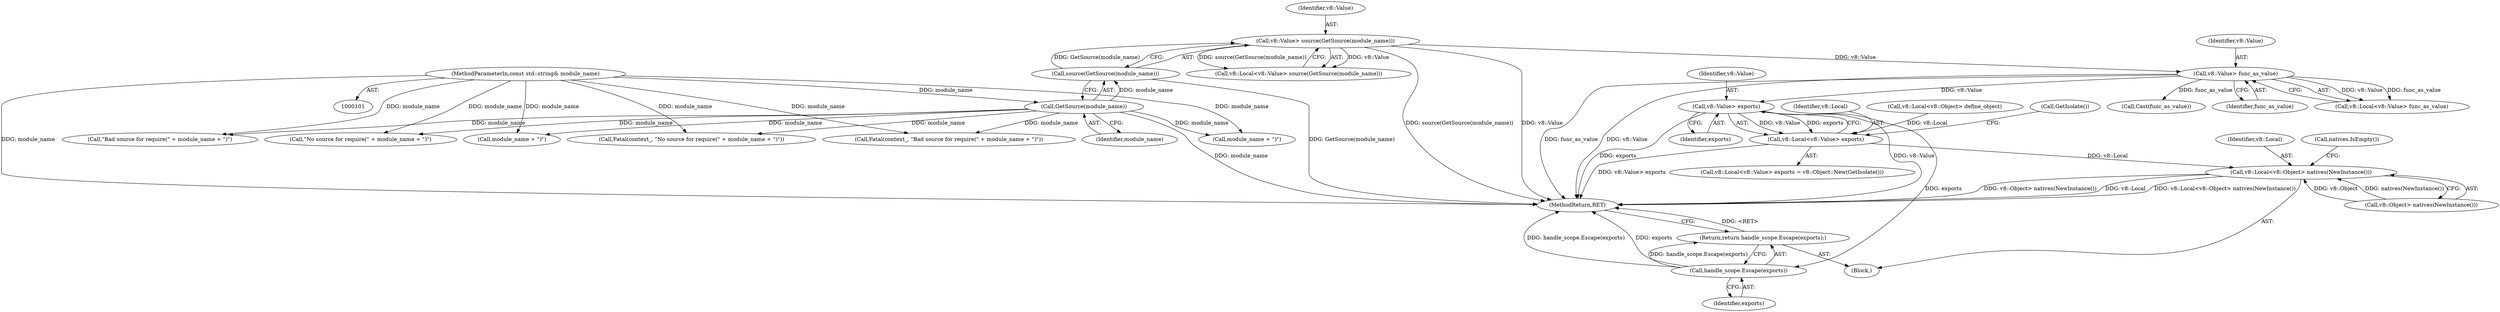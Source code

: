 digraph "1_Chrome_83a4b3aa72d98fe4176b4a54c8cea227ed966570_0@del" {
"1000194" [label="(Call,v8::Value> exports)"];
"1000157" [label="(Call,v8::Value> func_as_value)"];
"1000115" [label="(Call,v8::Value> source(GetSource(module_name)))"];
"1000117" [label="(Call,source(GetSource(module_name)))"];
"1000118" [label="(Call,GetSource(module_name))"];
"1000102" [label="(MethodParameterIn,const std::string& module_name)"];
"1000192" [label="(Call,v8::Local<v8::Value> exports)"];
"1000199" [label="(Call,v8::Local<v8::Object> natives(NewInstance()))"];
"1000227" [label="(Call,handle_scope.Escape(exports))"];
"1000226" [label="(Return,return handle_scope.Escape(exports);)"];
"1000127" [label="(Call,\"No source for require(\" + module_name + \")\")"];
"1000227" [label="(Call,handle_scope.Escape(exports))"];
"1000200" [label="(Identifier,v8::Local)"];
"1000196" [label="(Identifier,exports)"];
"1000103" [label="(Block,)"];
"1000226" [label="(Return,return handle_scope.Escape(exports);)"];
"1000113" [label="(Call,v8::Local<v8::Value> source(GetSource(module_name)))"];
"1000159" [label="(Identifier,func_as_value)"];
"1000129" [label="(Call,module_name + \")\")"];
"1000193" [label="(Identifier,v8::Local)"];
"1000125" [label="(Call,Fatal(context_, \"No source for require(\" + module_name + \")\"))"];
"1000172" [label="(Call,module_name + \")\")"];
"1000157" [label="(Call,v8::Value> func_as_value)"];
"1000199" [label="(Call,v8::Local<v8::Object> natives(NewInstance()))"];
"1000195" [label="(Identifier,v8::Value)"];
"1000228" [label="(Identifier,exports)"];
"1000229" [label="(MethodReturn,RET)"];
"1000116" [label="(Identifier,v8::Value)"];
"1000115" [label="(Call,v8::Value> source(GetSource(module_name)))"];
"1000170" [label="(Call,\"Bad source for require(\" + module_name + \")\")"];
"1000181" [label="(Call,v8::Local<v8::Object> define_object)"];
"1000117" [label="(Call,source(GetSource(module_name)))"];
"1000191" [label="(Call,v8::Local<v8::Value> exports = v8::Object::New(GetIsolate()))"];
"1000119" [label="(Identifier,module_name)"];
"1000178" [label="(Call,Cast(func_as_value))"];
"1000102" [label="(MethodParameterIn,const std::string& module_name)"];
"1000201" [label="(Call,v8::Object> natives(NewInstance()))"];
"1000118" [label="(Call,GetSource(module_name))"];
"1000168" [label="(Call,Fatal(context_, \"Bad source for require(\" + module_name + \")\"))"];
"1000158" [label="(Identifier,v8::Value)"];
"1000155" [label="(Call,v8::Local<v8::Value> func_as_value)"];
"1000198" [label="(Call,GetIsolate())"];
"1000194" [label="(Call,v8::Value> exports)"];
"1000192" [label="(Call,v8::Local<v8::Value> exports)"];
"1000207" [label="(Call,natives.IsEmpty())"];
"1000194" -> "1000192"  [label="AST: "];
"1000194" -> "1000196"  [label="CFG: "];
"1000195" -> "1000194"  [label="AST: "];
"1000196" -> "1000194"  [label="AST: "];
"1000192" -> "1000194"  [label="CFG: "];
"1000194" -> "1000229"  [label="DDG: v8::Value"];
"1000194" -> "1000229"  [label="DDG: exports"];
"1000194" -> "1000192"  [label="DDG: v8::Value"];
"1000194" -> "1000192"  [label="DDG: exports"];
"1000157" -> "1000194"  [label="DDG: v8::Value"];
"1000194" -> "1000227"  [label="DDG: exports"];
"1000157" -> "1000155"  [label="AST: "];
"1000157" -> "1000159"  [label="CFG: "];
"1000158" -> "1000157"  [label="AST: "];
"1000159" -> "1000157"  [label="AST: "];
"1000155" -> "1000157"  [label="CFG: "];
"1000157" -> "1000229"  [label="DDG: func_as_value"];
"1000157" -> "1000229"  [label="DDG: v8::Value"];
"1000157" -> "1000155"  [label="DDG: v8::Value"];
"1000157" -> "1000155"  [label="DDG: func_as_value"];
"1000115" -> "1000157"  [label="DDG: v8::Value"];
"1000157" -> "1000178"  [label="DDG: func_as_value"];
"1000115" -> "1000113"  [label="AST: "];
"1000115" -> "1000117"  [label="CFG: "];
"1000116" -> "1000115"  [label="AST: "];
"1000117" -> "1000115"  [label="AST: "];
"1000113" -> "1000115"  [label="CFG: "];
"1000115" -> "1000229"  [label="DDG: source(GetSource(module_name))"];
"1000115" -> "1000229"  [label="DDG: v8::Value"];
"1000115" -> "1000113"  [label="DDG: v8::Value"];
"1000115" -> "1000113"  [label="DDG: source(GetSource(module_name))"];
"1000117" -> "1000115"  [label="DDG: GetSource(module_name)"];
"1000117" -> "1000118"  [label="CFG: "];
"1000118" -> "1000117"  [label="AST: "];
"1000117" -> "1000229"  [label="DDG: GetSource(module_name)"];
"1000118" -> "1000117"  [label="DDG: module_name"];
"1000118" -> "1000119"  [label="CFG: "];
"1000119" -> "1000118"  [label="AST: "];
"1000118" -> "1000229"  [label="DDG: module_name"];
"1000102" -> "1000118"  [label="DDG: module_name"];
"1000118" -> "1000125"  [label="DDG: module_name"];
"1000118" -> "1000127"  [label="DDG: module_name"];
"1000118" -> "1000129"  [label="DDG: module_name"];
"1000118" -> "1000168"  [label="DDG: module_name"];
"1000118" -> "1000170"  [label="DDG: module_name"];
"1000118" -> "1000172"  [label="DDG: module_name"];
"1000102" -> "1000101"  [label="AST: "];
"1000102" -> "1000229"  [label="DDG: module_name"];
"1000102" -> "1000125"  [label="DDG: module_name"];
"1000102" -> "1000127"  [label="DDG: module_name"];
"1000102" -> "1000129"  [label="DDG: module_name"];
"1000102" -> "1000168"  [label="DDG: module_name"];
"1000102" -> "1000170"  [label="DDG: module_name"];
"1000102" -> "1000172"  [label="DDG: module_name"];
"1000192" -> "1000191"  [label="AST: "];
"1000193" -> "1000192"  [label="AST: "];
"1000198" -> "1000192"  [label="CFG: "];
"1000192" -> "1000229"  [label="DDG: v8::Value> exports"];
"1000181" -> "1000192"  [label="DDG: v8::Local"];
"1000192" -> "1000199"  [label="DDG: v8::Local"];
"1000199" -> "1000103"  [label="AST: "];
"1000199" -> "1000201"  [label="CFG: "];
"1000200" -> "1000199"  [label="AST: "];
"1000201" -> "1000199"  [label="AST: "];
"1000207" -> "1000199"  [label="CFG: "];
"1000199" -> "1000229"  [label="DDG: v8::Object> natives(NewInstance())"];
"1000199" -> "1000229"  [label="DDG: v8::Local"];
"1000199" -> "1000229"  [label="DDG: v8::Local<v8::Object> natives(NewInstance())"];
"1000201" -> "1000199"  [label="DDG: v8::Object"];
"1000201" -> "1000199"  [label="DDG: natives(NewInstance())"];
"1000227" -> "1000226"  [label="AST: "];
"1000227" -> "1000228"  [label="CFG: "];
"1000228" -> "1000227"  [label="AST: "];
"1000226" -> "1000227"  [label="CFG: "];
"1000227" -> "1000229"  [label="DDG: handle_scope.Escape(exports)"];
"1000227" -> "1000229"  [label="DDG: exports"];
"1000227" -> "1000226"  [label="DDG: handle_scope.Escape(exports)"];
"1000226" -> "1000103"  [label="AST: "];
"1000229" -> "1000226"  [label="CFG: "];
"1000226" -> "1000229"  [label="DDG: <RET>"];
}
